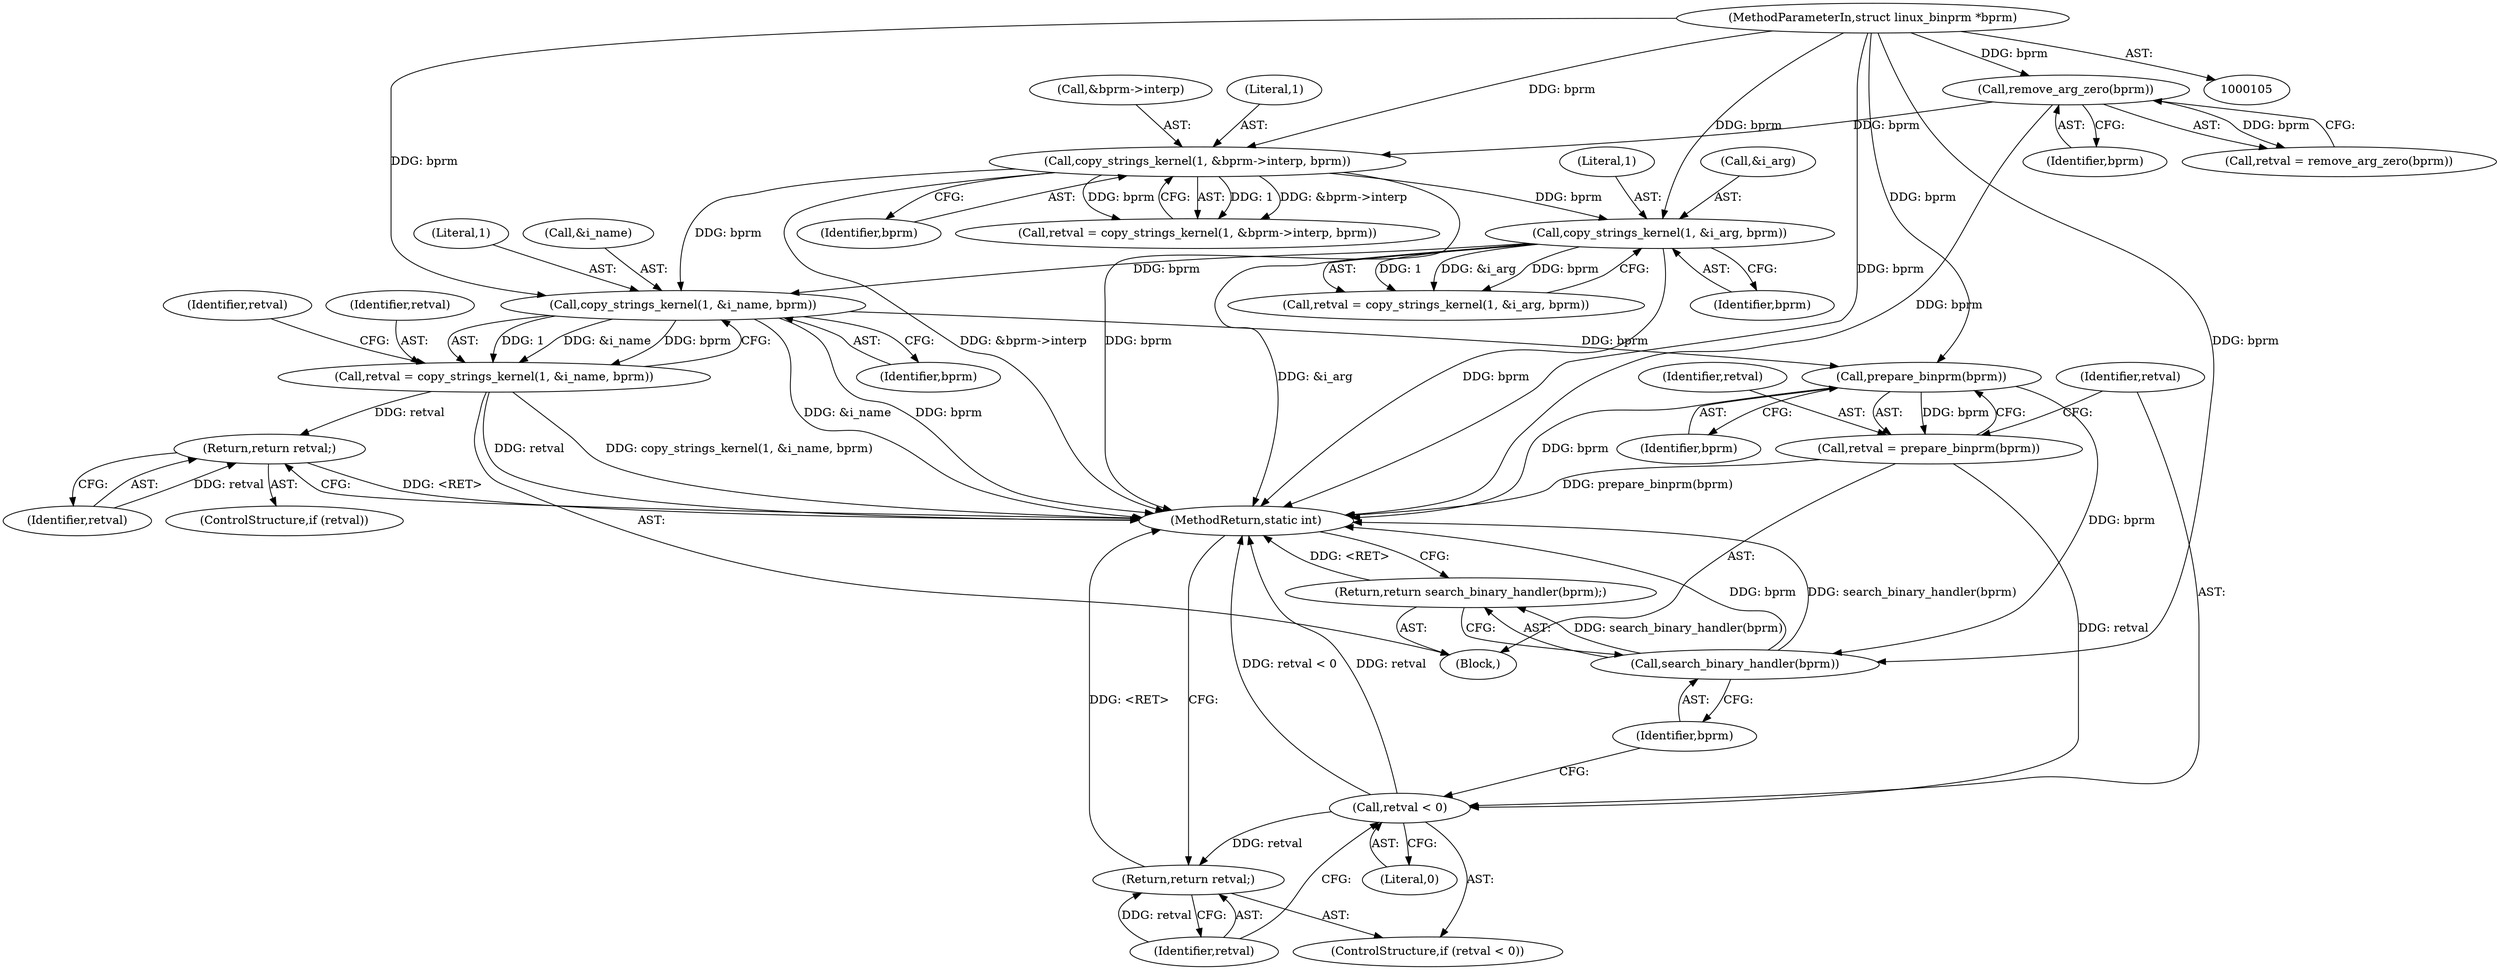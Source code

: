 digraph "0_linux_b66c5984017533316fd1951770302649baf1aa33_0@API" {
"1000324" [label="(Call,copy_strings_kernel(1, &i_name, bprm))"];
"1000285" [label="(Call,copy_strings_kernel(1, &bprm->interp, bprm))"];
"1000277" [label="(Call,remove_arg_zero(bprm))"];
"1000106" [label="(MethodParameterIn,struct linux_binprm *bprm)"];
"1000307" [label="(Call,copy_strings_kernel(1, &i_arg, bprm))"];
"1000322" [label="(Call,retval = copy_strings_kernel(1, &i_name, bprm))"];
"1000331" [label="(Return,return retval;)"];
"1000359" [label="(Call,prepare_binprm(bprm))"];
"1000357" [label="(Call,retval = prepare_binprm(bprm))"];
"1000362" [label="(Call,retval < 0)"];
"1000365" [label="(Return,return retval;)"];
"1000368" [label="(Call,search_binary_handler(bprm))"];
"1000367" [label="(Return,return search_binary_handler(bprm);)"];
"1000365" [label="(Return,return retval;)"];
"1000287" [label="(Call,&bprm->interp)"];
"1000329" [label="(ControlStructure,if (retval))"];
"1000357" [label="(Call,retval = prepare_binprm(bprm))"];
"1000285" [label="(Call,copy_strings_kernel(1, &bprm->interp, bprm))"];
"1000330" [label="(Identifier,retval)"];
"1000362" [label="(Call,retval < 0)"];
"1000286" [label="(Literal,1)"];
"1000311" [label="(Identifier,bprm)"];
"1000309" [label="(Call,&i_arg)"];
"1000331" [label="(Return,return retval;)"];
"1000358" [label="(Identifier,retval)"];
"1000363" [label="(Identifier,retval)"];
"1000325" [label="(Literal,1)"];
"1000367" [label="(Return,return search_binary_handler(bprm);)"];
"1000370" [label="(MethodReturn,static int)"];
"1000305" [label="(Call,retval = copy_strings_kernel(1, &i_arg, bprm))"];
"1000328" [label="(Identifier,bprm)"];
"1000278" [label="(Identifier,bprm)"];
"1000361" [label="(ControlStructure,if (retval < 0))"];
"1000291" [label="(Identifier,bprm)"];
"1000322" [label="(Call,retval = copy_strings_kernel(1, &i_name, bprm))"];
"1000283" [label="(Call,retval = copy_strings_kernel(1, &bprm->interp, bprm))"];
"1000308" [label="(Literal,1)"];
"1000106" [label="(MethodParameterIn,struct linux_binprm *bprm)"];
"1000366" [label="(Identifier,retval)"];
"1000360" [label="(Identifier,bprm)"];
"1000277" [label="(Call,remove_arg_zero(bprm))"];
"1000359" [label="(Call,prepare_binprm(bprm))"];
"1000323" [label="(Identifier,retval)"];
"1000324" [label="(Call,copy_strings_kernel(1, &i_name, bprm))"];
"1000107" [label="(Block,)"];
"1000332" [label="(Identifier,retval)"];
"1000307" [label="(Call,copy_strings_kernel(1, &i_arg, bprm))"];
"1000369" [label="(Identifier,bprm)"];
"1000275" [label="(Call,retval = remove_arg_zero(bprm))"];
"1000368" [label="(Call,search_binary_handler(bprm))"];
"1000326" [label="(Call,&i_name)"];
"1000364" [label="(Literal,0)"];
"1000324" -> "1000322"  [label="AST: "];
"1000324" -> "1000328"  [label="CFG: "];
"1000325" -> "1000324"  [label="AST: "];
"1000326" -> "1000324"  [label="AST: "];
"1000328" -> "1000324"  [label="AST: "];
"1000322" -> "1000324"  [label="CFG: "];
"1000324" -> "1000370"  [label="DDG: bprm"];
"1000324" -> "1000370"  [label="DDG: &i_name"];
"1000324" -> "1000322"  [label="DDG: 1"];
"1000324" -> "1000322"  [label="DDG: &i_name"];
"1000324" -> "1000322"  [label="DDG: bprm"];
"1000285" -> "1000324"  [label="DDG: bprm"];
"1000307" -> "1000324"  [label="DDG: bprm"];
"1000106" -> "1000324"  [label="DDG: bprm"];
"1000324" -> "1000359"  [label="DDG: bprm"];
"1000285" -> "1000283"  [label="AST: "];
"1000285" -> "1000291"  [label="CFG: "];
"1000286" -> "1000285"  [label="AST: "];
"1000287" -> "1000285"  [label="AST: "];
"1000291" -> "1000285"  [label="AST: "];
"1000283" -> "1000285"  [label="CFG: "];
"1000285" -> "1000370"  [label="DDG: bprm"];
"1000285" -> "1000370"  [label="DDG: &bprm->interp"];
"1000285" -> "1000283"  [label="DDG: 1"];
"1000285" -> "1000283"  [label="DDG: &bprm->interp"];
"1000285" -> "1000283"  [label="DDG: bprm"];
"1000277" -> "1000285"  [label="DDG: bprm"];
"1000106" -> "1000285"  [label="DDG: bprm"];
"1000285" -> "1000307"  [label="DDG: bprm"];
"1000277" -> "1000275"  [label="AST: "];
"1000277" -> "1000278"  [label="CFG: "];
"1000278" -> "1000277"  [label="AST: "];
"1000275" -> "1000277"  [label="CFG: "];
"1000277" -> "1000370"  [label="DDG: bprm"];
"1000277" -> "1000275"  [label="DDG: bprm"];
"1000106" -> "1000277"  [label="DDG: bprm"];
"1000106" -> "1000105"  [label="AST: "];
"1000106" -> "1000370"  [label="DDG: bprm"];
"1000106" -> "1000307"  [label="DDG: bprm"];
"1000106" -> "1000359"  [label="DDG: bprm"];
"1000106" -> "1000368"  [label="DDG: bprm"];
"1000307" -> "1000305"  [label="AST: "];
"1000307" -> "1000311"  [label="CFG: "];
"1000308" -> "1000307"  [label="AST: "];
"1000309" -> "1000307"  [label="AST: "];
"1000311" -> "1000307"  [label="AST: "];
"1000305" -> "1000307"  [label="CFG: "];
"1000307" -> "1000370"  [label="DDG: &i_arg"];
"1000307" -> "1000370"  [label="DDG: bprm"];
"1000307" -> "1000305"  [label="DDG: 1"];
"1000307" -> "1000305"  [label="DDG: &i_arg"];
"1000307" -> "1000305"  [label="DDG: bprm"];
"1000322" -> "1000107"  [label="AST: "];
"1000323" -> "1000322"  [label="AST: "];
"1000330" -> "1000322"  [label="CFG: "];
"1000322" -> "1000370"  [label="DDG: copy_strings_kernel(1, &i_name, bprm)"];
"1000322" -> "1000370"  [label="DDG: retval"];
"1000322" -> "1000331"  [label="DDG: retval"];
"1000331" -> "1000329"  [label="AST: "];
"1000331" -> "1000332"  [label="CFG: "];
"1000332" -> "1000331"  [label="AST: "];
"1000370" -> "1000331"  [label="CFG: "];
"1000331" -> "1000370"  [label="DDG: <RET>"];
"1000332" -> "1000331"  [label="DDG: retval"];
"1000359" -> "1000357"  [label="AST: "];
"1000359" -> "1000360"  [label="CFG: "];
"1000360" -> "1000359"  [label="AST: "];
"1000357" -> "1000359"  [label="CFG: "];
"1000359" -> "1000370"  [label="DDG: bprm"];
"1000359" -> "1000357"  [label="DDG: bprm"];
"1000359" -> "1000368"  [label="DDG: bprm"];
"1000357" -> "1000107"  [label="AST: "];
"1000358" -> "1000357"  [label="AST: "];
"1000363" -> "1000357"  [label="CFG: "];
"1000357" -> "1000370"  [label="DDG: prepare_binprm(bprm)"];
"1000357" -> "1000362"  [label="DDG: retval"];
"1000362" -> "1000361"  [label="AST: "];
"1000362" -> "1000364"  [label="CFG: "];
"1000363" -> "1000362"  [label="AST: "];
"1000364" -> "1000362"  [label="AST: "];
"1000366" -> "1000362"  [label="CFG: "];
"1000369" -> "1000362"  [label="CFG: "];
"1000362" -> "1000370"  [label="DDG: retval < 0"];
"1000362" -> "1000370"  [label="DDG: retval"];
"1000362" -> "1000365"  [label="DDG: retval"];
"1000365" -> "1000361"  [label="AST: "];
"1000365" -> "1000366"  [label="CFG: "];
"1000366" -> "1000365"  [label="AST: "];
"1000370" -> "1000365"  [label="CFG: "];
"1000365" -> "1000370"  [label="DDG: <RET>"];
"1000366" -> "1000365"  [label="DDG: retval"];
"1000368" -> "1000367"  [label="AST: "];
"1000368" -> "1000369"  [label="CFG: "];
"1000369" -> "1000368"  [label="AST: "];
"1000367" -> "1000368"  [label="CFG: "];
"1000368" -> "1000370"  [label="DDG: bprm"];
"1000368" -> "1000370"  [label="DDG: search_binary_handler(bprm)"];
"1000368" -> "1000367"  [label="DDG: search_binary_handler(bprm)"];
"1000367" -> "1000107"  [label="AST: "];
"1000370" -> "1000367"  [label="CFG: "];
"1000367" -> "1000370"  [label="DDG: <RET>"];
}
